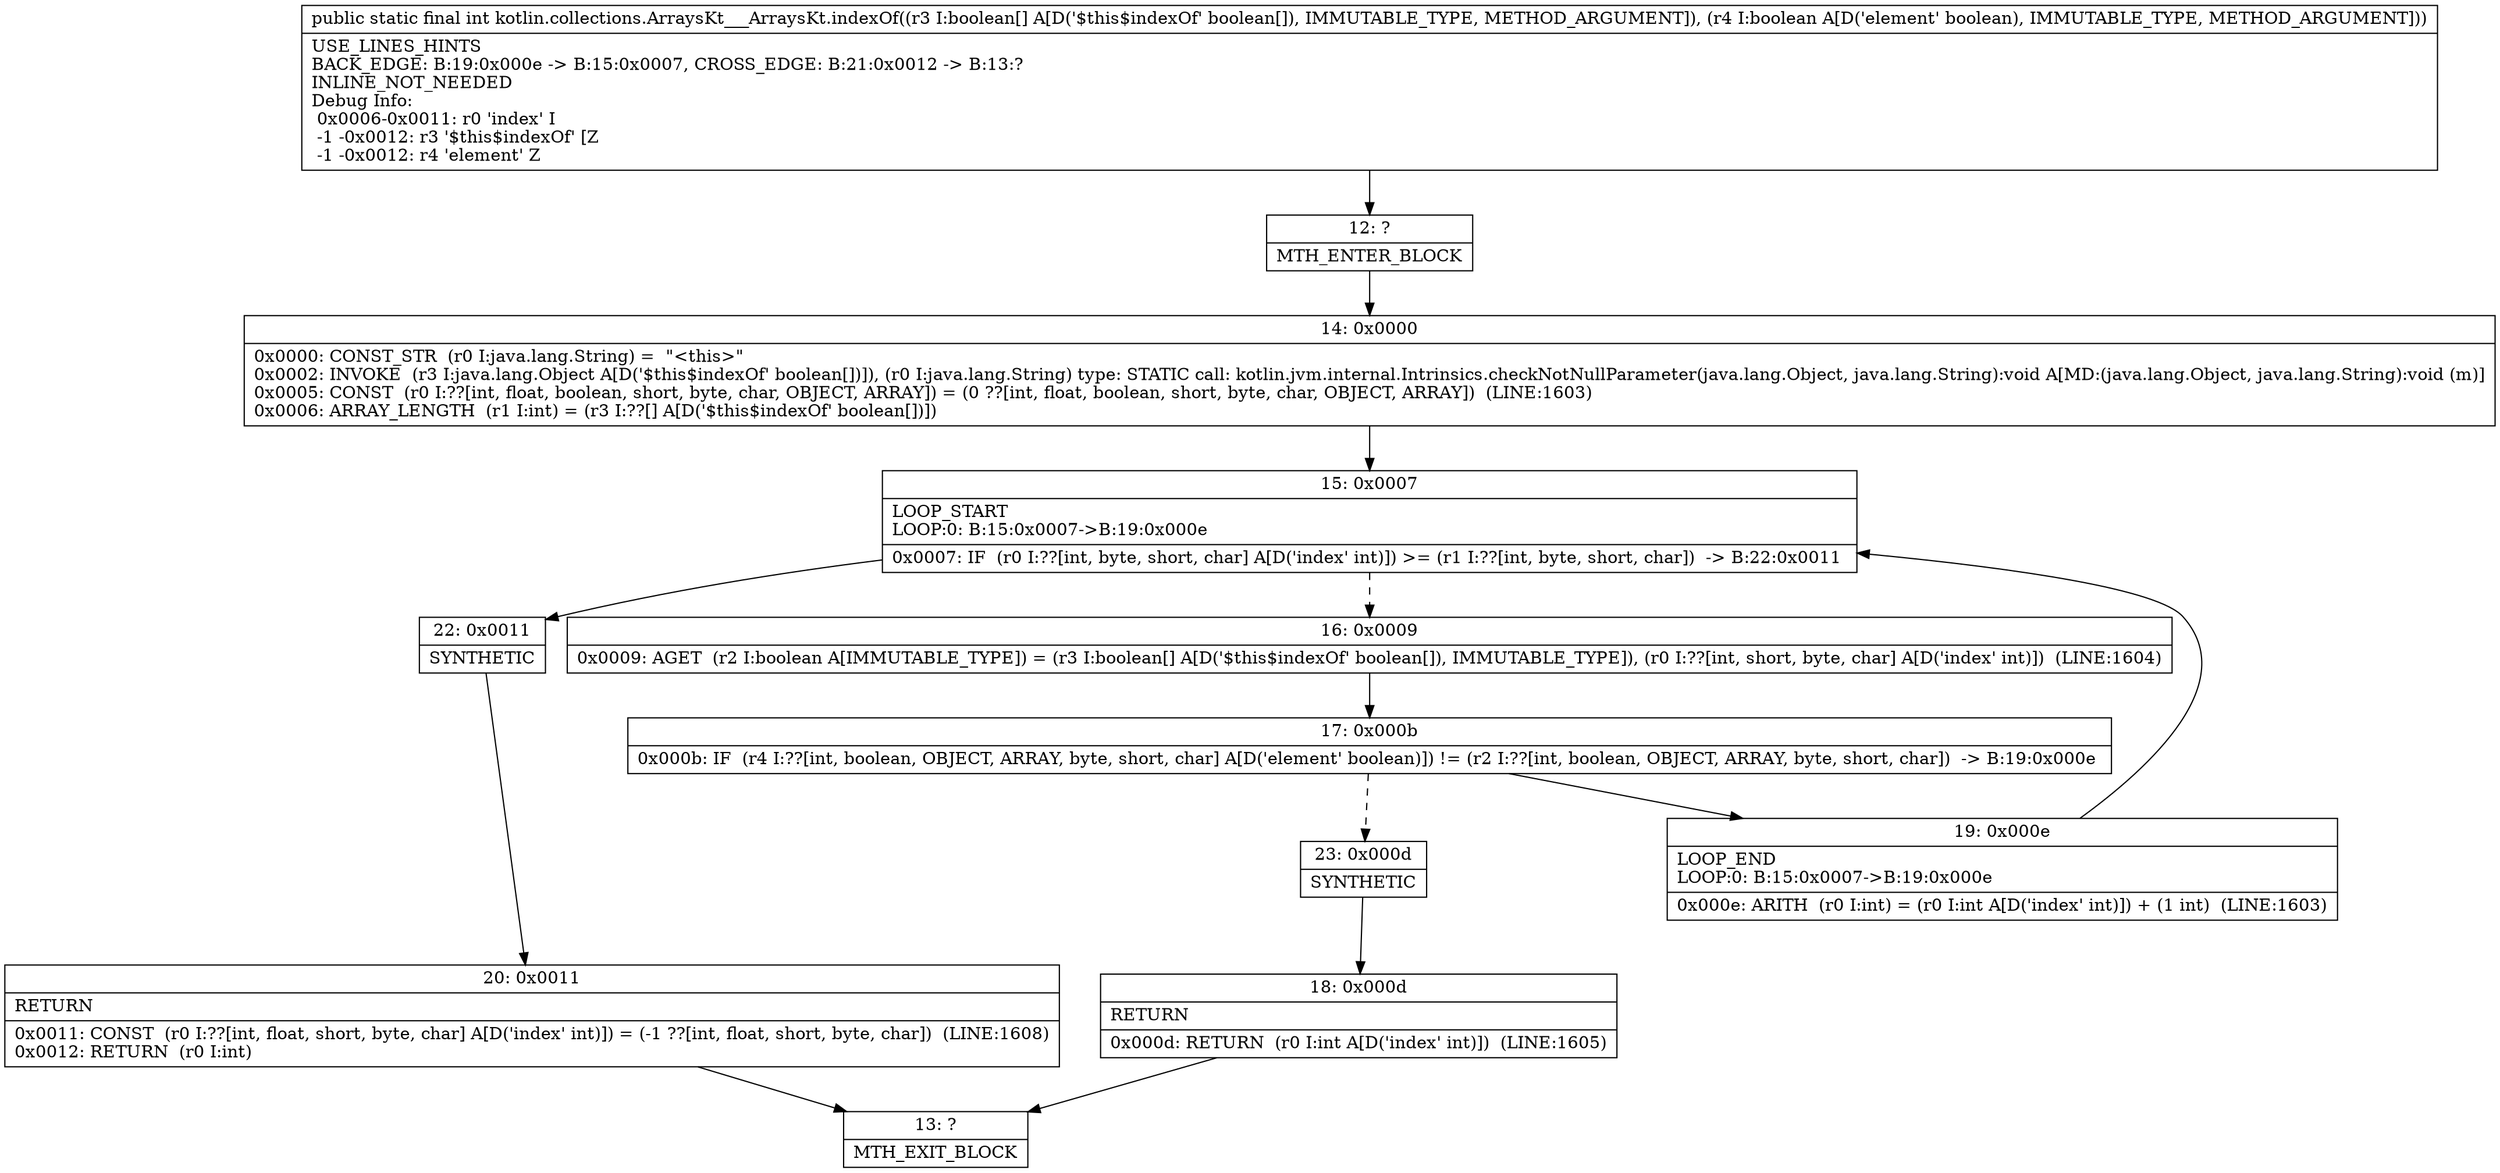 digraph "CFG forkotlin.collections.ArraysKt___ArraysKt.indexOf([ZZ)I" {
Node_12 [shape=record,label="{12\:\ ?|MTH_ENTER_BLOCK\l}"];
Node_14 [shape=record,label="{14\:\ 0x0000|0x0000: CONST_STR  (r0 I:java.lang.String) =  \"\<this\>\" \l0x0002: INVOKE  (r3 I:java.lang.Object A[D('$this$indexOf' boolean[])]), (r0 I:java.lang.String) type: STATIC call: kotlin.jvm.internal.Intrinsics.checkNotNullParameter(java.lang.Object, java.lang.String):void A[MD:(java.lang.Object, java.lang.String):void (m)]\l0x0005: CONST  (r0 I:??[int, float, boolean, short, byte, char, OBJECT, ARRAY]) = (0 ??[int, float, boolean, short, byte, char, OBJECT, ARRAY])  (LINE:1603)\l0x0006: ARRAY_LENGTH  (r1 I:int) = (r3 I:??[] A[D('$this$indexOf' boolean[])]) \l}"];
Node_15 [shape=record,label="{15\:\ 0x0007|LOOP_START\lLOOP:0: B:15:0x0007\-\>B:19:0x000e\l|0x0007: IF  (r0 I:??[int, byte, short, char] A[D('index' int)]) \>= (r1 I:??[int, byte, short, char])  \-\> B:22:0x0011 \l}"];
Node_16 [shape=record,label="{16\:\ 0x0009|0x0009: AGET  (r2 I:boolean A[IMMUTABLE_TYPE]) = (r3 I:boolean[] A[D('$this$indexOf' boolean[]), IMMUTABLE_TYPE]), (r0 I:??[int, short, byte, char] A[D('index' int)])  (LINE:1604)\l}"];
Node_17 [shape=record,label="{17\:\ 0x000b|0x000b: IF  (r4 I:??[int, boolean, OBJECT, ARRAY, byte, short, char] A[D('element' boolean)]) != (r2 I:??[int, boolean, OBJECT, ARRAY, byte, short, char])  \-\> B:19:0x000e \l}"];
Node_19 [shape=record,label="{19\:\ 0x000e|LOOP_END\lLOOP:0: B:15:0x0007\-\>B:19:0x000e\l|0x000e: ARITH  (r0 I:int) = (r0 I:int A[D('index' int)]) + (1 int)  (LINE:1603)\l}"];
Node_23 [shape=record,label="{23\:\ 0x000d|SYNTHETIC\l}"];
Node_18 [shape=record,label="{18\:\ 0x000d|RETURN\l|0x000d: RETURN  (r0 I:int A[D('index' int)])  (LINE:1605)\l}"];
Node_13 [shape=record,label="{13\:\ ?|MTH_EXIT_BLOCK\l}"];
Node_22 [shape=record,label="{22\:\ 0x0011|SYNTHETIC\l}"];
Node_20 [shape=record,label="{20\:\ 0x0011|RETURN\l|0x0011: CONST  (r0 I:??[int, float, short, byte, char] A[D('index' int)]) = (\-1 ??[int, float, short, byte, char])  (LINE:1608)\l0x0012: RETURN  (r0 I:int) \l}"];
MethodNode[shape=record,label="{public static final int kotlin.collections.ArraysKt___ArraysKt.indexOf((r3 I:boolean[] A[D('$this$indexOf' boolean[]), IMMUTABLE_TYPE, METHOD_ARGUMENT]), (r4 I:boolean A[D('element' boolean), IMMUTABLE_TYPE, METHOD_ARGUMENT]))  | USE_LINES_HINTS\lBACK_EDGE: B:19:0x000e \-\> B:15:0x0007, CROSS_EDGE: B:21:0x0012 \-\> B:13:?\lINLINE_NOT_NEEDED\lDebug Info:\l  0x0006\-0x0011: r0 'index' I\l  \-1 \-0x0012: r3 '$this$indexOf' [Z\l  \-1 \-0x0012: r4 'element' Z\l}"];
MethodNode -> Node_12;Node_12 -> Node_14;
Node_14 -> Node_15;
Node_15 -> Node_16[style=dashed];
Node_15 -> Node_22;
Node_16 -> Node_17;
Node_17 -> Node_19;
Node_17 -> Node_23[style=dashed];
Node_19 -> Node_15;
Node_23 -> Node_18;
Node_18 -> Node_13;
Node_22 -> Node_20;
Node_20 -> Node_13;
}

